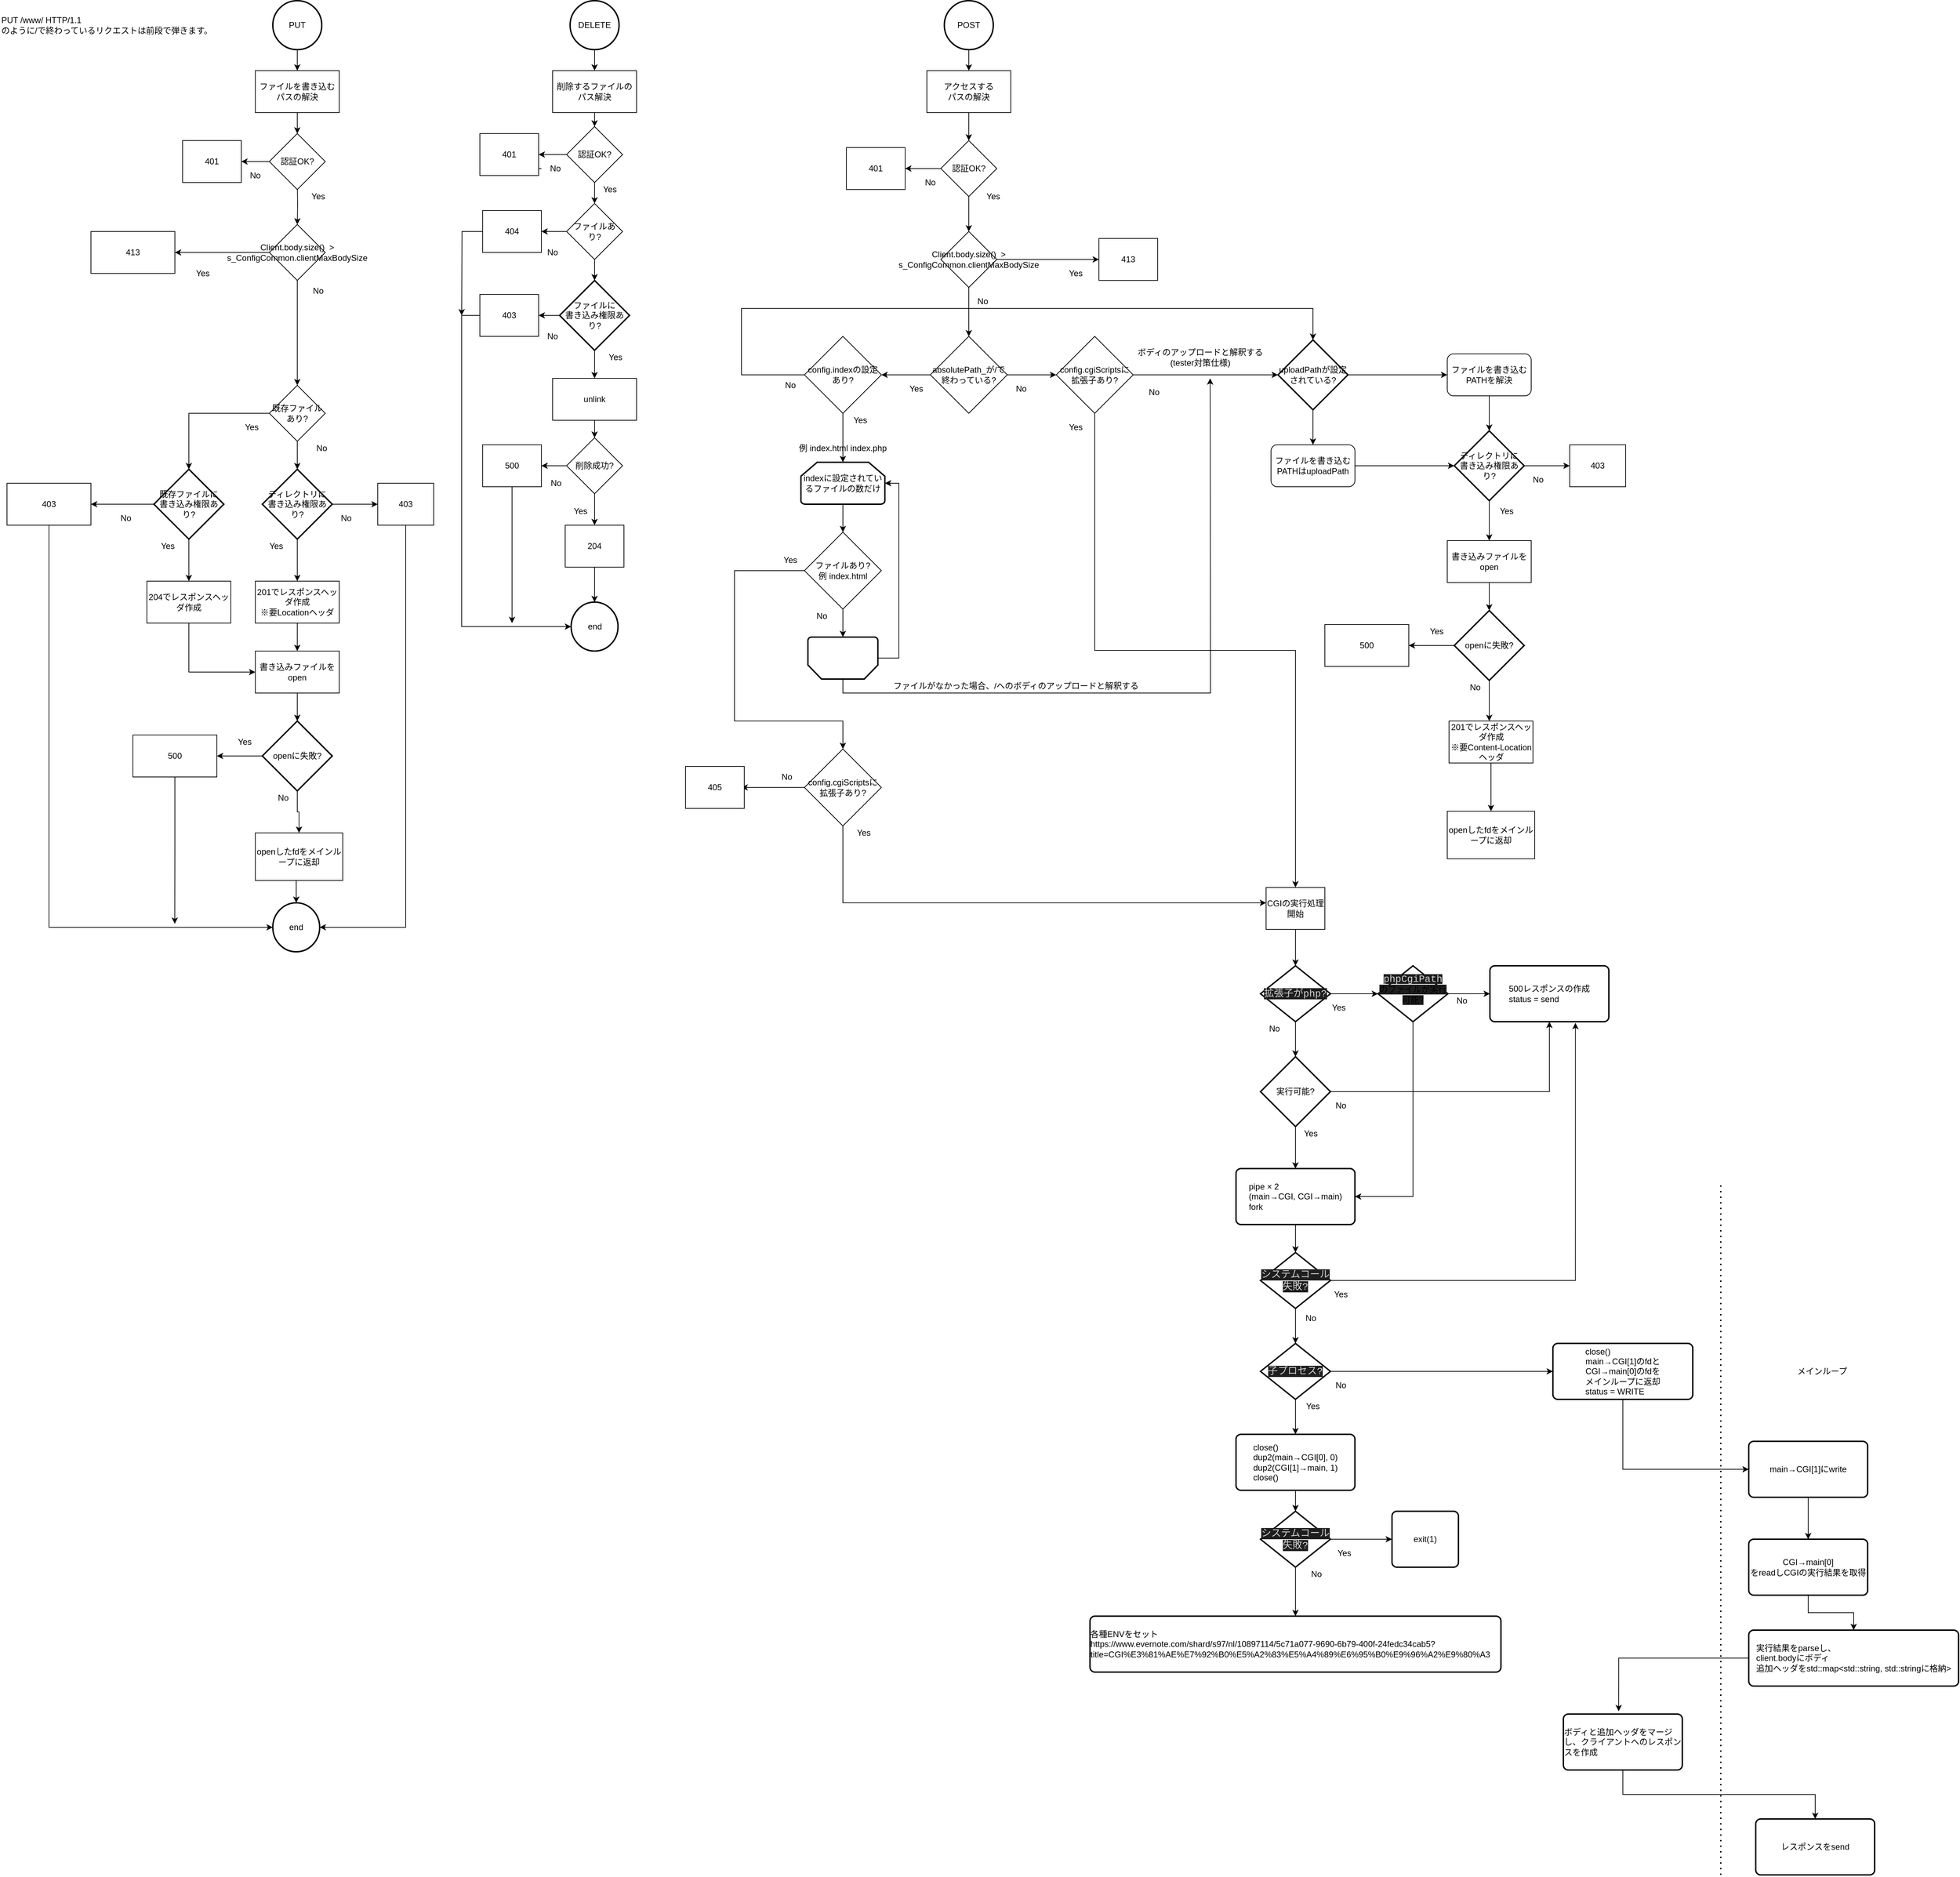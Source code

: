 <mxfile>
    <diagram id="eWRwJyF0dD2BdIuDrHBP" name="ページ1">
        <mxGraphModel dx="312" dy="715" grid="1" gridSize="10" guides="1" tooltips="1" connect="1" arrows="1" fold="1" page="1" pageScale="1" pageWidth="827" pageHeight="1169" math="0" shadow="0">
            <root>
                <mxCell id="0"/>
                <mxCell id="1" parent="0"/>
                <mxCell id="9" style="edgeStyle=orthogonalEdgeStyle;rounded=0;orthogonalLoop=1;jettySize=auto;html=1;exitX=0.5;exitY=1;exitDx=0;exitDy=0;exitPerimeter=0;entryX=0.5;entryY=0;entryDx=0;entryDy=0;" parent="1" source="3" target="4" edge="1">
                    <mxGeometry relative="1" as="geometry"/>
                </mxCell>
                <mxCell id="3" value="PUT" style="strokeWidth=2;html=1;shape=mxgraph.flowchart.start_2;whiteSpace=wrap;" parent="1" vertex="1">
                    <mxGeometry x="1270" y="10" width="70" height="70" as="geometry"/>
                </mxCell>
                <mxCell id="8" style="edgeStyle=orthogonalEdgeStyle;rounded=0;orthogonalLoop=1;jettySize=auto;html=1;exitX=0.5;exitY=1;exitDx=0;exitDy=0;entryX=0.5;entryY=0;entryDx=0;entryDy=0;" parent="1" target="229" edge="1">
                    <mxGeometry relative="1" as="geometry">
                        <mxPoint x="1305" y="270" as="sourcePoint"/>
                    </mxGeometry>
                </mxCell>
                <mxCell id="82" style="edgeStyle=orthogonalEdgeStyle;rounded=0;orthogonalLoop=1;jettySize=auto;html=1;exitX=0.5;exitY=1;exitDx=0;exitDy=0;entryX=0.5;entryY=0;entryDx=0;entryDy=0;" parent="1" source="4" target="81" edge="1">
                    <mxGeometry relative="1" as="geometry"/>
                </mxCell>
                <mxCell id="4" value="ファイルを書き込むパスの解決" style="rounded=0;whiteSpace=wrap;html=1;" parent="1" vertex="1">
                    <mxGeometry x="1245" y="110" width="120" height="60" as="geometry"/>
                </mxCell>
                <mxCell id="7" style="edgeStyle=orthogonalEdgeStyle;rounded=0;orthogonalLoop=1;jettySize=auto;html=1;exitX=0;exitY=0.5;exitDx=0;exitDy=0;" parent="1" source="5" target="6" edge="1">
                    <mxGeometry relative="1" as="geometry"/>
                </mxCell>
                <mxCell id="20" style="edgeStyle=orthogonalEdgeStyle;rounded=0;orthogonalLoop=1;jettySize=auto;html=1;exitX=0.5;exitY=1;exitDx=0;exitDy=0;entryX=0.5;entryY=0;entryDx=0;entryDy=0;" parent="1" source="5" edge="1">
                    <mxGeometry relative="1" as="geometry">
                        <mxPoint x="1305" y="680" as="targetPoint"/>
                    </mxGeometry>
                </mxCell>
                <mxCell id="5" value="既存ファイルあり?" style="rhombus;whiteSpace=wrap;html=1;" parent="1" vertex="1">
                    <mxGeometry x="1265" y="560" width="80" height="80" as="geometry"/>
                </mxCell>
                <mxCell id="13" style="edgeStyle=orthogonalEdgeStyle;rounded=0;orthogonalLoop=1;jettySize=auto;html=1;exitX=0;exitY=0.5;exitDx=0;exitDy=0;exitPerimeter=0;entryX=1;entryY=0.5;entryDx=0;entryDy=0;" parent="1" source="6" target="12" edge="1">
                    <mxGeometry relative="1" as="geometry"/>
                </mxCell>
                <mxCell id="18" style="edgeStyle=orthogonalEdgeStyle;rounded=0;orthogonalLoop=1;jettySize=auto;html=1;exitX=0.5;exitY=1;exitDx=0;exitDy=0;exitPerimeter=0;entryX=0.5;entryY=0;entryDx=0;entryDy=0;" parent="1" source="6" target="16" edge="1">
                    <mxGeometry relative="1" as="geometry"/>
                </mxCell>
                <mxCell id="6" value="既存ファイルに&lt;br&gt;書き込み権限あり?" style="strokeWidth=2;html=1;shape=mxgraph.flowchart.decision;whiteSpace=wrap;" parent="1" vertex="1">
                    <mxGeometry x="1100" y="680" width="100" height="100" as="geometry"/>
                </mxCell>
                <mxCell id="10" value="Yes" style="text;html=1;strokeColor=none;fillColor=none;align=center;verticalAlign=middle;whiteSpace=wrap;rounded=0;" parent="1" vertex="1">
                    <mxGeometry x="1220" y="610" width="40" height="20" as="geometry"/>
                </mxCell>
                <mxCell id="11" value="No" style="text;html=1;strokeColor=none;fillColor=none;align=center;verticalAlign=middle;whiteSpace=wrap;rounded=0;" parent="1" vertex="1">
                    <mxGeometry x="1040" y="740" width="40" height="20" as="geometry"/>
                </mxCell>
                <mxCell id="38" style="edgeStyle=orthogonalEdgeStyle;rounded=0;orthogonalLoop=1;jettySize=auto;html=1;exitX=0.5;exitY=1;exitDx=0;exitDy=0;entryX=0;entryY=0.5;entryDx=0;entryDy=0;entryPerimeter=0;" parent="1" source="12" target="34" edge="1">
                    <mxGeometry relative="1" as="geometry"/>
                </mxCell>
                <mxCell id="12" value="403" style="rounded=0;whiteSpace=wrap;html=1;" parent="1" vertex="1">
                    <mxGeometry x="890" y="700" width="120" height="60" as="geometry"/>
                </mxCell>
                <mxCell id="14" value="Yes" style="text;html=1;strokeColor=none;fillColor=none;align=center;verticalAlign=middle;whiteSpace=wrap;rounded=0;" parent="1" vertex="1">
                    <mxGeometry x="1100" y="780" width="40" height="20" as="geometry"/>
                </mxCell>
                <mxCell id="15" value="No" style="text;html=1;strokeColor=none;fillColor=none;align=center;verticalAlign=middle;whiteSpace=wrap;rounded=0;" parent="1" vertex="1">
                    <mxGeometry x="1320" y="640" width="40" height="20" as="geometry"/>
                </mxCell>
                <mxCell id="31" style="edgeStyle=orthogonalEdgeStyle;rounded=0;orthogonalLoop=1;jettySize=auto;html=1;exitX=0.5;exitY=1;exitDx=0;exitDy=0;entryX=0;entryY=0.5;entryDx=0;entryDy=0;" parent="1" source="16" target="29" edge="1">
                    <mxGeometry relative="1" as="geometry"/>
                </mxCell>
                <mxCell id="16" value="204でレスポンスヘッダ作成" style="rounded=0;whiteSpace=wrap;html=1;" parent="1" vertex="1">
                    <mxGeometry x="1090" y="840" width="120" height="60" as="geometry"/>
                </mxCell>
                <mxCell id="23" style="edgeStyle=orthogonalEdgeStyle;rounded=0;orthogonalLoop=1;jettySize=auto;html=1;exitX=1;exitY=0.5;exitDx=0;exitDy=0;exitPerimeter=0;entryX=0;entryY=0.5;entryDx=0;entryDy=0;" parent="1" source="21" target="22" edge="1">
                    <mxGeometry relative="1" as="geometry"/>
                </mxCell>
                <mxCell id="28" style="edgeStyle=orthogonalEdgeStyle;rounded=0;orthogonalLoop=1;jettySize=auto;html=1;exitX=0.5;exitY=1;exitDx=0;exitDy=0;exitPerimeter=0;entryX=0.5;entryY=0;entryDx=0;entryDy=0;" parent="1" source="21" target="26" edge="1">
                    <mxGeometry relative="1" as="geometry"/>
                </mxCell>
                <mxCell id="21" value="ディレクトリに&lt;br&gt;書き込み権限あり?" style="strokeWidth=2;html=1;shape=mxgraph.flowchart.decision;whiteSpace=wrap;" parent="1" vertex="1">
                    <mxGeometry x="1255" y="680" width="100" height="100" as="geometry"/>
                </mxCell>
                <mxCell id="39" style="edgeStyle=orthogonalEdgeStyle;rounded=0;orthogonalLoop=1;jettySize=auto;html=1;exitX=0.5;exitY=1;exitDx=0;exitDy=0;entryX=1;entryY=0.5;entryDx=0;entryDy=0;entryPerimeter=0;" parent="1" source="22" target="34" edge="1">
                    <mxGeometry relative="1" as="geometry"/>
                </mxCell>
                <mxCell id="22" value="403" style="rounded=0;whiteSpace=wrap;html=1;" parent="1" vertex="1">
                    <mxGeometry x="1420" y="700" width="80" height="60" as="geometry"/>
                </mxCell>
                <mxCell id="24" value="No" style="text;html=1;strokeColor=none;fillColor=none;align=center;verticalAlign=middle;whiteSpace=wrap;rounded=0;" parent="1" vertex="1">
                    <mxGeometry x="1355" y="740" width="40" height="20" as="geometry"/>
                </mxCell>
                <mxCell id="25" value="Yes" style="text;html=1;strokeColor=none;fillColor=none;align=center;verticalAlign=middle;whiteSpace=wrap;rounded=0;" parent="1" vertex="1">
                    <mxGeometry x="1255" y="780" width="40" height="20" as="geometry"/>
                </mxCell>
                <mxCell id="30" style="edgeStyle=orthogonalEdgeStyle;rounded=0;orthogonalLoop=1;jettySize=auto;html=1;exitX=0.5;exitY=1;exitDx=0;exitDy=0;entryX=0.5;entryY=0;entryDx=0;entryDy=0;" parent="1" source="26" target="29" edge="1">
                    <mxGeometry relative="1" as="geometry"/>
                </mxCell>
                <mxCell id="26" value="201でレスポンスヘッダ作成&lt;br&gt;※要Locationヘッダ" style="rounded=0;whiteSpace=wrap;html=1;" parent="1" vertex="1">
                    <mxGeometry x="1245" y="840" width="120" height="60" as="geometry"/>
                </mxCell>
                <mxCell id="41" style="edgeStyle=orthogonalEdgeStyle;rounded=0;orthogonalLoop=1;jettySize=auto;html=1;exitX=0.5;exitY=1;exitDx=0;exitDy=0;entryX=0.5;entryY=0;entryDx=0;entryDy=0;entryPerimeter=0;" parent="1" source="29" target="40" edge="1">
                    <mxGeometry relative="1" as="geometry"/>
                </mxCell>
                <mxCell id="29" value="書き込みファイルをopen" style="rounded=0;whiteSpace=wrap;html=1;" parent="1" vertex="1">
                    <mxGeometry x="1245" y="940" width="120" height="60" as="geometry"/>
                </mxCell>
                <mxCell id="37" style="edgeStyle=orthogonalEdgeStyle;rounded=0;orthogonalLoop=1;jettySize=auto;html=1;exitX=0.5;exitY=1;exitDx=0;exitDy=0;entryX=0.5;entryY=0;entryDx=0;entryDy=0;entryPerimeter=0;" parent="1" source="32" target="34" edge="1">
                    <mxGeometry relative="1" as="geometry"/>
                </mxCell>
                <mxCell id="32" value="openしたfdをメインループに返却" style="rounded=0;whiteSpace=wrap;html=1;" parent="1" vertex="1">
                    <mxGeometry x="1245" y="1200" width="125" height="68" as="geometry"/>
                </mxCell>
                <mxCell id="34" value="end" style="strokeWidth=2;html=1;shape=mxgraph.flowchart.start_2;whiteSpace=wrap;" parent="1" vertex="1">
                    <mxGeometry x="1270" y="1300" width="67" height="70" as="geometry"/>
                </mxCell>
                <mxCell id="44" style="edgeStyle=orthogonalEdgeStyle;rounded=0;orthogonalLoop=1;jettySize=auto;html=1;exitX=0;exitY=0.5;exitDx=0;exitDy=0;exitPerimeter=0;entryX=1;entryY=0.5;entryDx=0;entryDy=0;" parent="1" source="40" target="43" edge="1">
                    <mxGeometry relative="1" as="geometry"/>
                </mxCell>
                <mxCell id="46" style="edgeStyle=orthogonalEdgeStyle;rounded=0;orthogonalLoop=1;jettySize=auto;html=1;exitX=0.5;exitY=1;exitDx=0;exitDy=0;exitPerimeter=0;entryX=0.5;entryY=0;entryDx=0;entryDy=0;" parent="1" source="40" target="32" edge="1">
                    <mxGeometry relative="1" as="geometry"/>
                </mxCell>
                <mxCell id="40" value="openに失敗?" style="strokeWidth=2;html=1;shape=mxgraph.flowchart.decision;whiteSpace=wrap;" parent="1" vertex="1">
                    <mxGeometry x="1255" y="1040" width="100" height="100" as="geometry"/>
                </mxCell>
                <mxCell id="42" value="Yes" style="text;html=1;strokeColor=none;fillColor=none;align=center;verticalAlign=middle;whiteSpace=wrap;rounded=0;" parent="1" vertex="1">
                    <mxGeometry x="1210" y="1060" width="40" height="20" as="geometry"/>
                </mxCell>
                <mxCell id="45" style="edgeStyle=orthogonalEdgeStyle;rounded=0;orthogonalLoop=1;jettySize=auto;html=1;exitX=0.5;exitY=1;exitDx=0;exitDy=0;" parent="1" source="43" edge="1">
                    <mxGeometry relative="1" as="geometry">
                        <mxPoint x="1129.833" y="1330" as="targetPoint"/>
                    </mxGeometry>
                </mxCell>
                <mxCell id="43" value="500" style="rounded=0;whiteSpace=wrap;html=1;" parent="1" vertex="1">
                    <mxGeometry x="1070" y="1060" width="120" height="60" as="geometry"/>
                </mxCell>
                <mxCell id="47" value="No" style="text;html=1;strokeColor=none;fillColor=none;align=center;verticalAlign=middle;whiteSpace=wrap;rounded=0;" parent="1" vertex="1">
                    <mxGeometry x="1265" y="1140" width="40" height="20" as="geometry"/>
                </mxCell>
                <mxCell id="48" value="PUT /www/ HTTP/1.1&lt;br&gt;のように/で終わっているリクエストは前段で弾きます。" style="text;html=1;strokeColor=none;fillColor=none;align=left;verticalAlign=middle;whiteSpace=wrap;rounded=0;" parent="1" vertex="1">
                    <mxGeometry x="880" y="10" width="320" height="70" as="geometry"/>
                </mxCell>
                <mxCell id="51" style="edgeStyle=orthogonalEdgeStyle;rounded=0;orthogonalLoop=1;jettySize=auto;html=1;exitX=0.5;exitY=1;exitDx=0;exitDy=0;exitPerimeter=0;entryX=0.5;entryY=0;entryDx=0;entryDy=0;" parent="1" source="49" target="50" edge="1">
                    <mxGeometry relative="1" as="geometry"/>
                </mxCell>
                <mxCell id="49" value="DELETE" style="strokeWidth=2;html=1;shape=mxgraph.flowchart.start_2;whiteSpace=wrap;" parent="1" vertex="1">
                    <mxGeometry x="1695" y="10" width="70" height="70" as="geometry"/>
                </mxCell>
                <mxCell id="56" style="edgeStyle=orthogonalEdgeStyle;rounded=0;orthogonalLoop=1;jettySize=auto;html=1;exitX=0.5;exitY=1;exitDx=0;exitDy=0;entryX=0.5;entryY=0;entryDx=0;entryDy=0;" parent="1" target="52" edge="1">
                    <mxGeometry relative="1" as="geometry">
                        <mxPoint x="1730" y="270" as="sourcePoint"/>
                    </mxGeometry>
                </mxCell>
                <mxCell id="86" style="edgeStyle=orthogonalEdgeStyle;rounded=0;orthogonalLoop=1;jettySize=auto;html=1;exitX=0.5;exitY=1;exitDx=0;exitDy=0;entryX=0.5;entryY=0;entryDx=0;entryDy=0;" parent="1" source="50" target="84" edge="1">
                    <mxGeometry relative="1" as="geometry"/>
                </mxCell>
                <mxCell id="50" value="削除するファイルのパス解決" style="rounded=0;whiteSpace=wrap;html=1;" parent="1" vertex="1">
                    <mxGeometry x="1670" y="110" width="120" height="60" as="geometry"/>
                </mxCell>
                <mxCell id="55" style="edgeStyle=orthogonalEdgeStyle;rounded=0;orthogonalLoop=1;jettySize=auto;html=1;exitX=0;exitY=0.5;exitDx=0;exitDy=0;entryX=1;entryY=0.5;entryDx=0;entryDy=0;" parent="1" source="52" target="54" edge="1">
                    <mxGeometry relative="1" as="geometry"/>
                </mxCell>
                <mxCell id="61" style="edgeStyle=orthogonalEdgeStyle;rounded=0;orthogonalLoop=1;jettySize=auto;html=1;exitX=0.5;exitY=1;exitDx=0;exitDy=0;entryX=0.5;entryY=0;entryDx=0;entryDy=0;entryPerimeter=0;" parent="1" source="52" target="57" edge="1">
                    <mxGeometry relative="1" as="geometry"/>
                </mxCell>
                <mxCell id="52" value="ファイルあり?" style="rhombus;whiteSpace=wrap;html=1;" parent="1" vertex="1">
                    <mxGeometry x="1690" y="300" width="80" height="80" as="geometry"/>
                </mxCell>
                <mxCell id="53" value="No" style="text;html=1;strokeColor=none;fillColor=none;align=center;verticalAlign=middle;whiteSpace=wrap;rounded=0;" parent="1" vertex="1">
                    <mxGeometry x="1650" y="360" width="40" height="20" as="geometry"/>
                </mxCell>
                <mxCell id="80" style="edgeStyle=orthogonalEdgeStyle;rounded=0;orthogonalLoop=1;jettySize=auto;html=1;exitX=0;exitY=0.5;exitDx=0;exitDy=0;" parent="1" source="54" edge="1">
                    <mxGeometry relative="1" as="geometry">
                        <mxPoint x="1540" y="460" as="targetPoint"/>
                    </mxGeometry>
                </mxCell>
                <mxCell id="54" value="404" style="rounded=0;whiteSpace=wrap;html=1;" parent="1" vertex="1">
                    <mxGeometry x="1570" y="310" width="84" height="60" as="geometry"/>
                </mxCell>
                <mxCell id="60" style="edgeStyle=orthogonalEdgeStyle;rounded=0;orthogonalLoop=1;jettySize=auto;html=1;exitX=0;exitY=0.5;exitDx=0;exitDy=0;exitPerimeter=0;entryX=1;entryY=0.5;entryDx=0;entryDy=0;" parent="1" source="57" target="59" edge="1">
                    <mxGeometry relative="1" as="geometry"/>
                </mxCell>
                <mxCell id="63" style="edgeStyle=orthogonalEdgeStyle;rounded=0;orthogonalLoop=1;jettySize=auto;html=1;exitX=0.5;exitY=1;exitDx=0;exitDy=0;exitPerimeter=0;entryX=0.5;entryY=0;entryDx=0;entryDy=0;" parent="1" source="57" target="62" edge="1">
                    <mxGeometry relative="1" as="geometry"/>
                </mxCell>
                <mxCell id="57" value="ファイルに&lt;br&gt;書き込み権限あり?" style="strokeWidth=2;html=1;shape=mxgraph.flowchart.decision;whiteSpace=wrap;" parent="1" vertex="1">
                    <mxGeometry x="1680" y="410" width="100" height="100" as="geometry"/>
                </mxCell>
                <mxCell id="58" value="No" style="text;html=1;strokeColor=none;fillColor=none;align=center;verticalAlign=middle;whiteSpace=wrap;rounded=0;" parent="1" vertex="1">
                    <mxGeometry x="1650" y="480" width="40" height="20" as="geometry"/>
                </mxCell>
                <mxCell id="77" style="edgeStyle=orthogonalEdgeStyle;rounded=0;orthogonalLoop=1;jettySize=auto;html=1;exitX=0;exitY=0.5;exitDx=0;exitDy=0;entryX=0;entryY=0.5;entryDx=0;entryDy=0;entryPerimeter=0;" parent="1" source="59" target="76" edge="1">
                    <mxGeometry relative="1" as="geometry">
                        <Array as="points">
                            <mxPoint x="1540" y="460"/>
                            <mxPoint x="1540" y="905"/>
                        </Array>
                    </mxGeometry>
                </mxCell>
                <mxCell id="59" value="403" style="rounded=0;whiteSpace=wrap;html=1;" parent="1" vertex="1">
                    <mxGeometry x="1566" y="430" width="84" height="60" as="geometry"/>
                </mxCell>
                <mxCell id="71" style="edgeStyle=orthogonalEdgeStyle;rounded=0;orthogonalLoop=1;jettySize=auto;html=1;exitX=0.5;exitY=1;exitDx=0;exitDy=0;entryX=0.5;entryY=0;entryDx=0;entryDy=0;" parent="1" source="62" target="64" edge="1">
                    <mxGeometry relative="1" as="geometry"/>
                </mxCell>
                <mxCell id="62" value="unlink" style="rounded=0;whiteSpace=wrap;html=1;" parent="1" vertex="1">
                    <mxGeometry x="1670" y="550" width="120" height="60" as="geometry"/>
                </mxCell>
                <mxCell id="73" style="edgeStyle=orthogonalEdgeStyle;rounded=0;orthogonalLoop=1;jettySize=auto;html=1;exitX=0.5;exitY=1;exitDx=0;exitDy=0;entryX=0.5;entryY=0;entryDx=0;entryDy=0;" parent="1" source="64" target="72" edge="1">
                    <mxGeometry relative="1" as="geometry"/>
                </mxCell>
                <mxCell id="75" style="edgeStyle=orthogonalEdgeStyle;rounded=0;orthogonalLoop=1;jettySize=auto;html=1;exitX=0;exitY=0.5;exitDx=0;exitDy=0;entryX=1;entryY=0.5;entryDx=0;entryDy=0;" parent="1" source="64" target="67" edge="1">
                    <mxGeometry relative="1" as="geometry"/>
                </mxCell>
                <mxCell id="64" value="削除成功?" style="rhombus;whiteSpace=wrap;html=1;" parent="1" vertex="1">
                    <mxGeometry x="1690" y="635" width="80" height="80" as="geometry"/>
                </mxCell>
                <mxCell id="65" value="Yes" style="text;html=1;strokeColor=none;fillColor=none;align=center;verticalAlign=middle;whiteSpace=wrap;rounded=0;" parent="1" vertex="1">
                    <mxGeometry x="1690" y="730" width="40" height="20" as="geometry"/>
                </mxCell>
                <mxCell id="66" value="No" style="text;html=1;strokeColor=none;fillColor=none;align=center;verticalAlign=middle;whiteSpace=wrap;rounded=0;" parent="1" vertex="1">
                    <mxGeometry x="1655" y="690" width="40" height="20" as="geometry"/>
                </mxCell>
                <mxCell id="78" style="edgeStyle=orthogonalEdgeStyle;rounded=0;orthogonalLoop=1;jettySize=auto;html=1;exitX=0.5;exitY=1;exitDx=0;exitDy=0;" parent="1" source="67" edge="1">
                    <mxGeometry relative="1" as="geometry">
                        <mxPoint x="1612" y="900" as="targetPoint"/>
                    </mxGeometry>
                </mxCell>
                <mxCell id="67" value="500" style="rounded=0;whiteSpace=wrap;html=1;" parent="1" vertex="1">
                    <mxGeometry x="1570" y="645" width="84" height="60" as="geometry"/>
                </mxCell>
                <mxCell id="79" style="edgeStyle=orthogonalEdgeStyle;rounded=0;orthogonalLoop=1;jettySize=auto;html=1;exitX=0.5;exitY=1;exitDx=0;exitDy=0;entryX=0.5;entryY=0;entryDx=0;entryDy=0;entryPerimeter=0;" parent="1" source="72" target="76" edge="1">
                    <mxGeometry relative="1" as="geometry"/>
                </mxCell>
                <mxCell id="72" value="204" style="rounded=0;whiteSpace=wrap;html=1;" parent="1" vertex="1">
                    <mxGeometry x="1688" y="760" width="84" height="60" as="geometry"/>
                </mxCell>
                <mxCell id="76" value="end" style="strokeWidth=2;html=1;shape=mxgraph.flowchart.start_2;whiteSpace=wrap;" parent="1" vertex="1">
                    <mxGeometry x="1696.5" y="870" width="67" height="70" as="geometry"/>
                </mxCell>
                <mxCell id="93" style="edgeStyle=orthogonalEdgeStyle;rounded=0;orthogonalLoop=1;jettySize=auto;html=1;exitX=0;exitY=0.5;exitDx=0;exitDy=0;entryX=1;entryY=0.5;entryDx=0;entryDy=0;" parent="1" source="81" target="92" edge="1">
                    <mxGeometry relative="1" as="geometry"/>
                </mxCell>
                <mxCell id="81" value="認証OK?" style="rhombus;whiteSpace=wrap;html=1;" parent="1" vertex="1">
                    <mxGeometry x="1265" y="200" width="80" height="80" as="geometry"/>
                </mxCell>
                <mxCell id="83" value="Yes" style="text;html=1;strokeColor=none;fillColor=none;align=center;verticalAlign=middle;whiteSpace=wrap;rounded=0;" parent="1" vertex="1">
                    <mxGeometry x="1315" y="280" width="40" height="20" as="geometry"/>
                </mxCell>
                <mxCell id="91" style="edgeStyle=orthogonalEdgeStyle;rounded=0;orthogonalLoop=1;jettySize=auto;html=1;exitX=0;exitY=0.5;exitDx=0;exitDy=0;entryX=1;entryY=0.5;entryDx=0;entryDy=0;" parent="1" source="84" target="90" edge="1">
                    <mxGeometry relative="1" as="geometry"/>
                </mxCell>
                <mxCell id="84" value="認証OK?" style="rhombus;whiteSpace=wrap;html=1;" parent="1" vertex="1">
                    <mxGeometry x="1690" y="190" width="80" height="80" as="geometry"/>
                </mxCell>
                <mxCell id="87" value="Yes" style="text;html=1;strokeColor=none;fillColor=none;align=center;verticalAlign=middle;whiteSpace=wrap;rounded=0;" parent="1" vertex="1">
                    <mxGeometry x="1732" y="270" width="40" height="20" as="geometry"/>
                </mxCell>
                <mxCell id="88" value="No" style="text;html=1;strokeColor=none;fillColor=none;align=center;verticalAlign=middle;whiteSpace=wrap;rounded=0;" parent="1" vertex="1">
                    <mxGeometry x="1225" y="250" width="40" height="20" as="geometry"/>
                </mxCell>
                <mxCell id="107" value="" style="edgeStyle=orthogonalEdgeStyle;rounded=0;orthogonalLoop=1;jettySize=auto;html=1;" parent="1" source="89" target="90" edge="1">
                    <mxGeometry relative="1" as="geometry"/>
                </mxCell>
                <mxCell id="89" value="No" style="text;html=1;strokeColor=none;fillColor=none;align=center;verticalAlign=middle;whiteSpace=wrap;rounded=0;" parent="1" vertex="1">
                    <mxGeometry x="1654" y="240" width="40" height="20" as="geometry"/>
                </mxCell>
                <mxCell id="90" value="401" style="rounded=0;whiteSpace=wrap;html=1;" parent="1" vertex="1">
                    <mxGeometry x="1566" y="200" width="84" height="60" as="geometry"/>
                </mxCell>
                <mxCell id="92" value="401" style="rounded=0;whiteSpace=wrap;html=1;" parent="1" vertex="1">
                    <mxGeometry x="1141" y="210" width="84" height="60" as="geometry"/>
                </mxCell>
                <mxCell id="97" style="edgeStyle=orthogonalEdgeStyle;rounded=0;orthogonalLoop=1;jettySize=auto;html=1;exitX=0.5;exitY=1;exitDx=0;exitDy=0;exitPerimeter=0;" parent="1" source="94" edge="1">
                    <mxGeometry relative="1" as="geometry">
                        <mxPoint x="2265" y="110" as="targetPoint"/>
                    </mxGeometry>
                </mxCell>
                <mxCell id="94" value="POST" style="strokeWidth=2;html=1;shape=mxgraph.flowchart.start_2;whiteSpace=wrap;" parent="1" vertex="1">
                    <mxGeometry x="2230" y="10" width="70" height="70" as="geometry"/>
                </mxCell>
                <mxCell id="115" style="edgeStyle=orthogonalEdgeStyle;rounded=0;orthogonalLoop=1;jettySize=auto;html=1;exitX=0;exitY=0.5;exitDx=0;exitDy=0;entryX=1;entryY=0.5;entryDx=0;entryDy=0;" parent="1" source="96" target="113" edge="1">
                    <mxGeometry relative="1" as="geometry"/>
                </mxCell>
                <mxCell id="144" style="edgeStyle=orthogonalEdgeStyle;rounded=0;orthogonalLoop=1;jettySize=auto;html=1;exitX=1;exitY=0.5;exitDx=0;exitDy=0;entryX=0;entryY=0.5;entryDx=0;entryDy=0;" parent="1" source="96" target="143" edge="1">
                    <mxGeometry relative="1" as="geometry"/>
                </mxCell>
                <mxCell id="96" value="absolutePath_が/で終わっている?" style="rhombus;whiteSpace=wrap;html=1;" parent="1" vertex="1">
                    <mxGeometry x="2210" y="490" width="110" height="110" as="geometry"/>
                </mxCell>
                <mxCell id="98" value="Yes" style="text;html=1;strokeColor=none;fillColor=none;align=center;verticalAlign=middle;whiteSpace=wrap;rounded=0;" parent="1" vertex="1">
                    <mxGeometry x="2170" y="555" width="40" height="20" as="geometry"/>
                </mxCell>
                <mxCell id="104" style="edgeStyle=orthogonalEdgeStyle;rounded=0;orthogonalLoop=1;jettySize=auto;html=1;exitX=0.5;exitY=1;exitDx=0;exitDy=0;entryX=0.5;entryY=0;entryDx=0;entryDy=0;" parent="1" source="102" target="103" edge="1">
                    <mxGeometry relative="1" as="geometry"/>
                </mxCell>
                <mxCell id="102" value="アクセスする&lt;br&gt;パスの解決" style="rounded=0;whiteSpace=wrap;html=1;" parent="1" vertex="1">
                    <mxGeometry x="2205" y="110" width="120" height="60" as="geometry"/>
                </mxCell>
                <mxCell id="109" style="edgeStyle=orthogonalEdgeStyle;rounded=0;orthogonalLoop=1;jettySize=auto;html=1;exitX=0;exitY=0.5;exitDx=0;exitDy=0;entryX=1;entryY=0.5;entryDx=0;entryDy=0;" parent="1" source="103" target="108" edge="1">
                    <mxGeometry relative="1" as="geometry"/>
                </mxCell>
                <mxCell id="110" style="edgeStyle=orthogonalEdgeStyle;rounded=0;orthogonalLoop=1;jettySize=auto;html=1;exitX=0.5;exitY=1;exitDx=0;exitDy=0;entryX=0.5;entryY=0;entryDx=0;entryDy=0;" parent="1" source="235" target="96" edge="1">
                    <mxGeometry relative="1" as="geometry"/>
                </mxCell>
                <mxCell id="103" value="認証OK?" style="rhombus;whiteSpace=wrap;html=1;" parent="1" vertex="1">
                    <mxGeometry x="2225" y="210" width="80" height="80" as="geometry"/>
                </mxCell>
                <mxCell id="105" value="Yes" style="text;html=1;strokeColor=none;fillColor=none;align=center;verticalAlign=middle;whiteSpace=wrap;rounded=0;" parent="1" vertex="1">
                    <mxGeometry x="2280" y="280" width="40" height="20" as="geometry"/>
                </mxCell>
                <mxCell id="106" value="No" style="text;html=1;strokeColor=none;fillColor=none;align=center;verticalAlign=middle;whiteSpace=wrap;rounded=0;" parent="1" vertex="1">
                    <mxGeometry x="2190" y="260" width="40" height="20" as="geometry"/>
                </mxCell>
                <mxCell id="108" value="401" style="rounded=0;whiteSpace=wrap;html=1;" parent="1" vertex="1">
                    <mxGeometry x="2090" y="220" width="84" height="60" as="geometry"/>
                </mxCell>
                <mxCell id="128" style="edgeStyle=orthogonalEdgeStyle;rounded=0;orthogonalLoop=1;jettySize=auto;html=1;exitX=0;exitY=0.5;exitDx=0;exitDy=0;entryX=0.5;entryY=0;entryDx=0;entryDy=0;" parent="1" source="111" target="129" edge="1">
                    <mxGeometry relative="1" as="geometry">
                        <Array as="points">
                            <mxPoint x="1930" y="825"/>
                            <mxPoint x="1930" y="1040"/>
                            <mxPoint x="2085" y="1040"/>
                        </Array>
                    </mxGeometry>
                </mxCell>
                <mxCell id="139" style="edgeStyle=orthogonalEdgeStyle;rounded=0;orthogonalLoop=1;jettySize=auto;html=1;exitX=0.5;exitY=1;exitDx=0;exitDy=0;entryX=0.5;entryY=1;entryDx=0;entryDy=0;entryPerimeter=0;" parent="1" source="111" target="138" edge="1">
                    <mxGeometry relative="1" as="geometry"/>
                </mxCell>
                <mxCell id="111" value="ファイルあり?&lt;br&gt;例 index.html" style="rhombus;whiteSpace=wrap;html=1;" parent="1" vertex="1">
                    <mxGeometry x="2030" y="770" width="110" height="110" as="geometry"/>
                </mxCell>
                <mxCell id="119" style="edgeStyle=orthogonalEdgeStyle;rounded=0;orthogonalLoop=1;jettySize=auto;html=1;exitX=0;exitY=0.5;exitDx=0;exitDy=0;entryX=0.5;entryY=0;entryDx=0;entryDy=0;entryPerimeter=0;" parent="1" source="113" target="245" edge="1">
                    <mxGeometry relative="1" as="geometry">
                        <mxPoint x="1974" y="545" as="targetPoint"/>
                        <Array as="points">
                            <mxPoint x="1940" y="545"/>
                            <mxPoint x="1940" y="450"/>
                            <mxPoint x="2757" y="450"/>
                        </Array>
                    </mxGeometry>
                </mxCell>
                <mxCell id="123" style="edgeStyle=orthogonalEdgeStyle;rounded=0;orthogonalLoop=1;jettySize=auto;html=1;exitX=0.5;exitY=1;exitDx=0;exitDy=0;" parent="1" source="113" edge="1">
                    <mxGeometry relative="1" as="geometry">
                        <mxPoint x="2085" y="670" as="targetPoint"/>
                    </mxGeometry>
                </mxCell>
                <mxCell id="113" value="config.indexの設定あり?" style="rhombus;whiteSpace=wrap;html=1;" parent="1" vertex="1">
                    <mxGeometry x="2030" y="490" width="110" height="110" as="geometry"/>
                </mxCell>
                <mxCell id="118" value="No" style="text;html=1;strokeColor=none;fillColor=none;align=center;verticalAlign=middle;whiteSpace=wrap;rounded=0;" parent="1" vertex="1">
                    <mxGeometry x="1990" y="550" width="40" height="20" as="geometry"/>
                </mxCell>
                <mxCell id="121" value="Yes" style="text;html=1;strokeColor=none;fillColor=none;align=center;verticalAlign=middle;whiteSpace=wrap;rounded=0;" parent="1" vertex="1">
                    <mxGeometry x="2090" y="600" width="40" height="20" as="geometry"/>
                </mxCell>
                <mxCell id="122" value="Yes" style="text;html=1;strokeColor=none;fillColor=none;align=center;verticalAlign=middle;whiteSpace=wrap;rounded=0;" parent="1" vertex="1">
                    <mxGeometry x="1740" y="510" width="40" height="20" as="geometry"/>
                </mxCell>
                <mxCell id="125" style="edgeStyle=orthogonalEdgeStyle;rounded=0;orthogonalLoop=1;jettySize=auto;html=1;exitX=0.5;exitY=1;exitDx=0;exitDy=0;exitPerimeter=0;" parent="1" source="124" target="111" edge="1">
                    <mxGeometry relative="1" as="geometry"/>
                </mxCell>
                <mxCell id="124" value="indexに設定されているファイルの数だけ" style="strokeWidth=2;html=1;shape=mxgraph.flowchart.loop_limit;whiteSpace=wrap;" parent="1" vertex="1">
                    <mxGeometry x="2025" y="670" width="120" height="60" as="geometry"/>
                </mxCell>
                <mxCell id="126" value="例 index.html index.php" style="text;html=1;strokeColor=none;fillColor=none;align=center;verticalAlign=middle;whiteSpace=wrap;rounded=0;" parent="1" vertex="1">
                    <mxGeometry x="1995" y="640" width="180" height="20" as="geometry"/>
                </mxCell>
                <mxCell id="127" value="No" style="text;html=1;strokeColor=none;fillColor=none;align=center;verticalAlign=middle;whiteSpace=wrap;rounded=0;" parent="1" vertex="1">
                    <mxGeometry x="2035" y="880" width="40" height="20" as="geometry"/>
                </mxCell>
                <mxCell id="132" style="edgeStyle=orthogonalEdgeStyle;rounded=0;orthogonalLoop=1;jettySize=auto;html=1;exitX=0;exitY=0.5;exitDx=0;exitDy=0;" parent="1" source="129" edge="1">
                    <mxGeometry relative="1" as="geometry">
                        <mxPoint x="1940" y="1135" as="targetPoint"/>
                    </mxGeometry>
                </mxCell>
                <mxCell id="167" style="edgeStyle=orthogonalEdgeStyle;rounded=0;orthogonalLoop=1;jettySize=auto;html=1;exitX=0.5;exitY=1;exitDx=0;exitDy=0;entryX=0;entryY=0.367;entryDx=0;entryDy=0;entryPerimeter=0;" parent="1" source="129" target="135" edge="1">
                    <mxGeometry relative="1" as="geometry">
                        <Array as="points">
                            <mxPoint x="2085" y="1300"/>
                        </Array>
                    </mxGeometry>
                </mxCell>
                <mxCell id="129" value="config.cgiScriptsに拡張子あり?" style="rhombus;whiteSpace=wrap;html=1;" parent="1" vertex="1">
                    <mxGeometry x="2030" y="1080" width="110" height="110" as="geometry"/>
                </mxCell>
                <mxCell id="131" value="No" style="text;html=1;strokeColor=none;fillColor=none;align=center;verticalAlign=middle;whiteSpace=wrap;rounded=0;" parent="1" vertex="1">
                    <mxGeometry x="1985" y="1110" width="40" height="20" as="geometry"/>
                </mxCell>
                <mxCell id="133" value="405" style="rounded=0;whiteSpace=wrap;html=1;" parent="1" vertex="1">
                    <mxGeometry x="1860" y="1105" width="84" height="60" as="geometry"/>
                </mxCell>
                <mxCell id="134" value="Yes" style="text;html=1;strokeColor=none;fillColor=none;align=center;verticalAlign=middle;whiteSpace=wrap;rounded=0;" parent="1" vertex="1">
                    <mxGeometry x="2095" y="1190" width="40" height="20" as="geometry"/>
                </mxCell>
                <mxCell id="178" style="edgeStyle=orthogonalEdgeStyle;rounded=0;orthogonalLoop=1;jettySize=auto;html=1;exitX=0.5;exitY=1;exitDx=0;exitDy=0;entryX=0.5;entryY=0;entryDx=0;entryDy=0;entryPerimeter=0;" parent="1" source="135" target="176" edge="1">
                    <mxGeometry relative="1" as="geometry"/>
                </mxCell>
                <mxCell id="135" value="CGIの実行処理開始" style="rounded=0;whiteSpace=wrap;html=1;" parent="1" vertex="1">
                    <mxGeometry x="2690" y="1278" width="84" height="60" as="geometry"/>
                </mxCell>
                <mxCell id="140" style="edgeStyle=orthogonalEdgeStyle;rounded=0;orthogonalLoop=1;jettySize=auto;html=1;exitX=0;exitY=0.5;exitDx=0;exitDy=0;exitPerimeter=0;entryX=1;entryY=0.5;entryDx=0;entryDy=0;entryPerimeter=0;" parent="1" source="138" target="124" edge="1">
                    <mxGeometry relative="1" as="geometry">
                        <Array as="points">
                            <mxPoint x="2165" y="950"/>
                            <mxPoint x="2165" y="700"/>
                        </Array>
                    </mxGeometry>
                </mxCell>
                <mxCell id="253" style="edgeStyle=orthogonalEdgeStyle;rounded=0;orthogonalLoop=1;jettySize=auto;html=1;exitX=0.5;exitY=0;exitDx=0;exitDy=0;exitPerimeter=0;" edge="1" parent="1" source="138">
                    <mxGeometry relative="1" as="geometry">
                        <mxPoint x="2610" y="550" as="targetPoint"/>
                    </mxGeometry>
                </mxCell>
                <mxCell id="138" value="" style="strokeWidth=2;html=1;shape=mxgraph.flowchart.loop_limit;whiteSpace=wrap;rotation=-180;" parent="1" vertex="1">
                    <mxGeometry x="2035" y="920" width="100" height="60" as="geometry"/>
                </mxCell>
                <mxCell id="141" value="Yes" style="text;html=1;strokeColor=none;fillColor=none;align=center;verticalAlign=middle;whiteSpace=wrap;rounded=0;" parent="1" vertex="1">
                    <mxGeometry x="1990" y="800" width="40" height="20" as="geometry"/>
                </mxCell>
                <mxCell id="142" value="No" style="text;html=1;strokeColor=none;fillColor=none;align=center;verticalAlign=middle;whiteSpace=wrap;rounded=0;" parent="1" vertex="1">
                    <mxGeometry x="2320" y="555" width="40" height="20" as="geometry"/>
                </mxCell>
                <mxCell id="170" style="edgeStyle=orthogonalEdgeStyle;rounded=0;orthogonalLoop=1;jettySize=auto;html=1;exitX=0.5;exitY=1;exitDx=0;exitDy=0;entryX=0.5;entryY=0;entryDx=0;entryDy=0;" parent="1" source="143" target="135" edge="1">
                    <mxGeometry relative="1" as="geometry"/>
                </mxCell>
                <mxCell id="244" style="edgeStyle=orthogonalEdgeStyle;rounded=0;orthogonalLoop=1;jettySize=auto;html=1;exitX=1;exitY=0.5;exitDx=0;exitDy=0;entryX=0;entryY=0.5;entryDx=0;entryDy=0;entryPerimeter=0;" edge="1" parent="1" source="143" target="245">
                    <mxGeometry relative="1" as="geometry">
                        <mxPoint x="2640" y="545" as="targetPoint"/>
                    </mxGeometry>
                </mxCell>
                <mxCell id="143" value="config.cgiScriptsに拡張子あり?" style="rhombus;whiteSpace=wrap;html=1;" parent="1" vertex="1">
                    <mxGeometry x="2390" y="490" width="110" height="110" as="geometry"/>
                </mxCell>
                <mxCell id="145" value="Yes" style="text;html=1;strokeColor=none;fillColor=none;align=center;verticalAlign=middle;whiteSpace=wrap;rounded=0;" parent="1" vertex="1">
                    <mxGeometry x="2398.25" y="610" width="40" height="20" as="geometry"/>
                </mxCell>
                <mxCell id="146" value="No" style="text;html=1;strokeColor=none;fillColor=none;align=center;verticalAlign=middle;whiteSpace=wrap;rounded=0;" parent="1" vertex="1">
                    <mxGeometry x="2510" y="560" width="40" height="20" as="geometry"/>
                </mxCell>
                <mxCell id="147" value="ボディのアップロードと解釈する&lt;br&gt;(tester対策仕様)" style="text;html=1;strokeColor=none;fillColor=none;align=center;verticalAlign=middle;whiteSpace=wrap;rounded=0;" parent="1" vertex="1">
                    <mxGeometry x="2481" y="510" width="230" height="20" as="geometry"/>
                </mxCell>
                <mxCell id="155" style="edgeStyle=orthogonalEdgeStyle;rounded=0;orthogonalLoop=1;jettySize=auto;html=1;exitX=1;exitY=0.5;exitDx=0;exitDy=0;exitPerimeter=0;entryX=0;entryY=0.5;entryDx=0;entryDy=0;" parent="1" source="150" target="154" edge="1">
                    <mxGeometry relative="1" as="geometry"/>
                </mxCell>
                <mxCell id="168" style="edgeStyle=orthogonalEdgeStyle;rounded=0;orthogonalLoop=1;jettySize=auto;html=1;exitX=0.5;exitY=1;exitDx=0;exitDy=0;exitPerimeter=0;entryX=0.5;entryY=0;entryDx=0;entryDy=0;" parent="1" source="150" target="159" edge="1">
                    <mxGeometry relative="1" as="geometry"/>
                </mxCell>
                <mxCell id="150" value="ディレクトリに&lt;br&gt;書き込み権限あり?" style="strokeWidth=2;html=1;shape=mxgraph.flowchart.decision;whiteSpace=wrap;" parent="1" vertex="1">
                    <mxGeometry x="2959" y="625" width="100" height="100" as="geometry"/>
                </mxCell>
                <mxCell id="153" style="edgeStyle=orthogonalEdgeStyle;rounded=0;orthogonalLoop=1;jettySize=auto;html=1;exitX=0.5;exitY=1;exitDx=0;exitDy=0;entryX=0.5;entryY=0;entryDx=0;entryDy=0;entryPerimeter=0;" parent="1" source="151" target="150" edge="1">
                    <mxGeometry relative="1" as="geometry"/>
                </mxCell>
                <mxCell id="151" value="ファイルを書き込むPATHを解決" style="rounded=1;whiteSpace=wrap;html=1;" parent="1" vertex="1">
                    <mxGeometry x="2949" y="515" width="120" height="60" as="geometry"/>
                </mxCell>
                <mxCell id="154" value="403" style="rounded=0;whiteSpace=wrap;html=1;" parent="1" vertex="1">
                    <mxGeometry x="3124" y="645" width="80" height="60" as="geometry"/>
                </mxCell>
                <mxCell id="156" value="No" style="text;html=1;strokeColor=none;fillColor=none;align=center;verticalAlign=middle;whiteSpace=wrap;rounded=0;" parent="1" vertex="1">
                    <mxGeometry x="3059" y="685" width="40" height="20" as="geometry"/>
                </mxCell>
                <mxCell id="157" value="Yes" style="text;html=1;strokeColor=none;fillColor=none;align=center;verticalAlign=middle;whiteSpace=wrap;rounded=0;" parent="1" vertex="1">
                    <mxGeometry x="3014" y="730" width="40" height="20" as="geometry"/>
                </mxCell>
                <mxCell id="158" style="edgeStyle=orthogonalEdgeStyle;rounded=0;orthogonalLoop=1;jettySize=auto;html=1;exitX=0.5;exitY=1;exitDx=0;exitDy=0;entryX=0.5;entryY=0;entryDx=0;entryDy=0;entryPerimeter=0;" parent="1" source="159" target="163" edge="1">
                    <mxGeometry relative="1" as="geometry"/>
                </mxCell>
                <mxCell id="159" value="書き込みファイルをopen" style="rounded=0;whiteSpace=wrap;html=1;" parent="1" vertex="1">
                    <mxGeometry x="2949" y="782" width="120" height="60" as="geometry"/>
                </mxCell>
                <mxCell id="160" value="openしたfdをメインループに返却" style="rounded=0;whiteSpace=wrap;html=1;" parent="1" vertex="1">
                    <mxGeometry x="2949" y="1169" width="125" height="68" as="geometry"/>
                </mxCell>
                <mxCell id="161" style="edgeStyle=orthogonalEdgeStyle;rounded=0;orthogonalLoop=1;jettySize=auto;html=1;exitX=0;exitY=0.5;exitDx=0;exitDy=0;exitPerimeter=0;entryX=1;entryY=0.5;entryDx=0;entryDy=0;" parent="1" source="163" target="165" edge="1">
                    <mxGeometry relative="1" as="geometry"/>
                </mxCell>
                <mxCell id="162" style="edgeStyle=orthogonalEdgeStyle;rounded=0;orthogonalLoop=1;jettySize=auto;html=1;exitX=0.5;exitY=1;exitDx=0;exitDy=0;exitPerimeter=0;" parent="1" source="163" edge="1">
                    <mxGeometry relative="1" as="geometry">
                        <mxPoint x="3009" y="1040" as="targetPoint"/>
                    </mxGeometry>
                </mxCell>
                <mxCell id="163" value="openに失敗?" style="strokeWidth=2;html=1;shape=mxgraph.flowchart.decision;whiteSpace=wrap;" parent="1" vertex="1">
                    <mxGeometry x="2959" y="882" width="100" height="100" as="geometry"/>
                </mxCell>
                <mxCell id="164" value="Yes" style="text;html=1;strokeColor=none;fillColor=none;align=center;verticalAlign=middle;whiteSpace=wrap;rounded=0;" parent="1" vertex="1">
                    <mxGeometry x="2914" y="902" width="40" height="20" as="geometry"/>
                </mxCell>
                <mxCell id="165" value="500" style="rounded=0;whiteSpace=wrap;html=1;" parent="1" vertex="1">
                    <mxGeometry x="2774" y="902" width="120" height="60" as="geometry"/>
                </mxCell>
                <mxCell id="166" value="No" style="text;html=1;strokeColor=none;fillColor=none;align=center;verticalAlign=middle;whiteSpace=wrap;rounded=0;" parent="1" vertex="1">
                    <mxGeometry x="2969" y="982" width="40" height="20" as="geometry"/>
                </mxCell>
                <mxCell id="179" style="edgeStyle=orthogonalEdgeStyle;rounded=0;orthogonalLoop=1;jettySize=auto;html=1;exitX=1;exitY=0.5;exitDx=0;exitDy=0;exitPerimeter=0;entryX=0;entryY=0.5;entryDx=0;entryDy=0;entryPerimeter=0;" parent="1" source="176" target="177" edge="1">
                    <mxGeometry relative="1" as="geometry"/>
                </mxCell>
                <mxCell id="186" style="edgeStyle=orthogonalEdgeStyle;rounded=0;orthogonalLoop=1;jettySize=auto;html=1;exitX=0.5;exitY=1;exitDx=0;exitDy=0;exitPerimeter=0;entryX=0.5;entryY=0;entryDx=0;entryDy=0;entryPerimeter=0;" parent="1" source="176" target="183" edge="1">
                    <mxGeometry relative="1" as="geometry"/>
                </mxCell>
                <mxCell id="176" value="&lt;span style=&quot;background-color: rgb(30 , 30 , 30) ; color: rgb(212 , 212 , 212) ; font-family: &amp;#34;consolas&amp;#34; , &amp;#34;courier new&amp;#34; , monospace ; font-size: 14px&quot;&gt;拡張子がphp?&lt;br&gt;&lt;/span&gt;" style="strokeWidth=2;html=1;shape=mxgraph.flowchart.decision;whiteSpace=wrap;" parent="1" vertex="1">
                    <mxGeometry x="2682" y="1390" width="100" height="80" as="geometry"/>
                </mxCell>
                <mxCell id="188" style="edgeStyle=orthogonalEdgeStyle;rounded=0;orthogonalLoop=1;jettySize=auto;html=1;exitX=1;exitY=0.5;exitDx=0;exitDy=0;exitPerimeter=0;entryX=0;entryY=0.5;entryDx=0;entryDy=0;" parent="1" source="177" target="187" edge="1">
                    <mxGeometry relative="1" as="geometry"/>
                </mxCell>
                <mxCell id="195" style="edgeStyle=orthogonalEdgeStyle;rounded=0;orthogonalLoop=1;jettySize=auto;html=1;exitX=0.5;exitY=1;exitDx=0;exitDy=0;exitPerimeter=0;entryX=1;entryY=0.5;entryDx=0;entryDy=0;" parent="1" source="177" target="192" edge="1">
                    <mxGeometry relative="1" as="geometry"/>
                </mxCell>
                <mxCell id="177" value="&lt;span style=&quot;background-color: rgb(30 , 30 , 30)&quot;&gt;&lt;font color=&quot;#d4d4d4&quot; face=&quot;consolas, courier new, monospace&quot;&gt;&lt;span style=&quot;font-size: 14px&quot;&gt;phpCgiPath&lt;br&gt;&lt;/span&gt;&lt;/font&gt;のファイルが実行可能?&lt;br&gt;&lt;br&gt;&lt;/span&gt;" style="strokeWidth=2;html=1;shape=mxgraph.flowchart.decision;whiteSpace=wrap;" parent="1" vertex="1">
                    <mxGeometry x="2850" y="1390" width="100" height="80" as="geometry"/>
                </mxCell>
                <mxCell id="180" value="No" style="text;html=1;strokeColor=none;fillColor=none;align=center;verticalAlign=middle;whiteSpace=wrap;rounded=0;" parent="1" vertex="1">
                    <mxGeometry x="2682" y="1470" width="40" height="20" as="geometry"/>
                </mxCell>
                <mxCell id="181" value="Yes" style="text;html=1;strokeColor=none;fillColor=none;align=center;verticalAlign=middle;whiteSpace=wrap;rounded=0;" parent="1" vertex="1">
                    <mxGeometry x="2774" y="1440" width="40" height="20" as="geometry"/>
                </mxCell>
                <mxCell id="191" style="edgeStyle=orthogonalEdgeStyle;rounded=0;orthogonalLoop=1;jettySize=auto;html=1;exitX=1;exitY=0.5;exitDx=0;exitDy=0;exitPerimeter=0;entryX=0.5;entryY=1;entryDx=0;entryDy=0;" parent="1" source="183" target="187" edge="1">
                    <mxGeometry relative="1" as="geometry"/>
                </mxCell>
                <mxCell id="194" style="edgeStyle=orthogonalEdgeStyle;rounded=0;orthogonalLoop=1;jettySize=auto;html=1;exitX=0.5;exitY=1;exitDx=0;exitDy=0;exitPerimeter=0;entryX=0.5;entryY=0;entryDx=0;entryDy=0;" parent="1" source="183" target="192" edge="1">
                    <mxGeometry relative="1" as="geometry"/>
                </mxCell>
                <mxCell id="183" value="実行可能?" style="strokeWidth=2;html=1;shape=mxgraph.flowchart.decision;whiteSpace=wrap;" parent="1" vertex="1">
                    <mxGeometry x="2682" y="1520" width="100" height="100" as="geometry"/>
                </mxCell>
                <mxCell id="187" value="&lt;div style=&quot;text-align: left&quot;&gt;500レスポンスの作成&lt;/div&gt;&lt;div style=&quot;text-align: left&quot;&gt;status =&amp;nbsp;send&lt;br&gt;&lt;/div&gt;" style="rounded=1;whiteSpace=wrap;html=1;absoluteArcSize=1;arcSize=14;strokeWidth=2;" parent="1" vertex="1">
                    <mxGeometry x="3010" y="1390" width="170" height="80" as="geometry"/>
                </mxCell>
                <mxCell id="189" value="No" style="text;html=1;strokeColor=none;fillColor=none;align=center;verticalAlign=middle;whiteSpace=wrap;rounded=0;" parent="1" vertex="1">
                    <mxGeometry x="2950" y="1430" width="40" height="20" as="geometry"/>
                </mxCell>
                <mxCell id="190" value="No" style="text;html=1;strokeColor=none;fillColor=none;align=center;verticalAlign=middle;whiteSpace=wrap;rounded=0;" parent="1" vertex="1">
                    <mxGeometry x="2777" y="1580" width="40" height="20" as="geometry"/>
                </mxCell>
                <mxCell id="198" style="edgeStyle=orthogonalEdgeStyle;rounded=0;orthogonalLoop=1;jettySize=auto;html=1;exitX=0.5;exitY=1;exitDx=0;exitDy=0;entryX=0.5;entryY=0;entryDx=0;entryDy=0;entryPerimeter=0;" parent="1" source="192" target="197" edge="1">
                    <mxGeometry relative="1" as="geometry"/>
                </mxCell>
                <mxCell id="192" value="&lt;div style=&quot;text-align: left&quot;&gt;&lt;div&gt;pipe × 2&lt;/div&gt;&lt;div&gt;(main→CGI, CGI→main)&lt;/div&gt;&lt;/div&gt;&lt;div style=&quot;text-align: left&quot;&gt;fork&lt;/div&gt;" style="rounded=1;whiteSpace=wrap;html=1;absoluteArcSize=1;arcSize=14;strokeWidth=2;" parent="1" vertex="1">
                    <mxGeometry x="2647" y="1680" width="170" height="80" as="geometry"/>
                </mxCell>
                <mxCell id="193" value="Yes" style="text;html=1;strokeColor=none;fillColor=none;align=center;verticalAlign=middle;whiteSpace=wrap;rounded=0;" parent="1" vertex="1">
                    <mxGeometry x="2734" y="1620" width="40" height="20" as="geometry"/>
                </mxCell>
                <mxCell id="204" style="edgeStyle=orthogonalEdgeStyle;rounded=0;orthogonalLoop=1;jettySize=auto;html=1;exitX=1;exitY=0.5;exitDx=0;exitDy=0;exitPerimeter=0;" parent="1" source="196" target="203" edge="1">
                    <mxGeometry relative="1" as="geometry"/>
                </mxCell>
                <mxCell id="208" style="edgeStyle=orthogonalEdgeStyle;rounded=0;orthogonalLoop=1;jettySize=auto;html=1;exitX=0.5;exitY=1;exitDx=0;exitDy=0;exitPerimeter=0;entryX=0.5;entryY=0;entryDx=0;entryDy=0;" parent="1" source="196" target="207" edge="1">
                    <mxGeometry relative="1" as="geometry"/>
                </mxCell>
                <mxCell id="196" value="&lt;span style=&quot;background-color: rgb(30 , 30 , 30) ; color: rgb(212 , 212 , 212) ; font-family: &amp;#34;consolas&amp;#34; , &amp;#34;courier new&amp;#34; , monospace ; font-size: 14px&quot;&gt;子プロセス?&lt;br&gt;&lt;/span&gt;" style="strokeWidth=2;html=1;shape=mxgraph.flowchart.decision;whiteSpace=wrap;" parent="1" vertex="1">
                    <mxGeometry x="2682" y="1930" width="100" height="80" as="geometry"/>
                </mxCell>
                <mxCell id="199" style="edgeStyle=orthogonalEdgeStyle;rounded=0;orthogonalLoop=1;jettySize=auto;html=1;exitX=1;exitY=0.5;exitDx=0;exitDy=0;exitPerimeter=0;entryX=0.719;entryY=1.021;entryDx=0;entryDy=0;entryPerimeter=0;" parent="1" source="197" target="187" edge="1">
                    <mxGeometry relative="1" as="geometry"/>
                </mxCell>
                <mxCell id="202" style="edgeStyle=orthogonalEdgeStyle;rounded=0;orthogonalLoop=1;jettySize=auto;html=1;exitX=0.5;exitY=1;exitDx=0;exitDy=0;exitPerimeter=0;entryX=0.5;entryY=0;entryDx=0;entryDy=0;entryPerimeter=0;" parent="1" source="197" target="196" edge="1">
                    <mxGeometry relative="1" as="geometry"/>
                </mxCell>
                <mxCell id="197" value="&lt;span style=&quot;background-color: rgb(30 , 30 , 30) ; color: rgb(212 , 212 , 212) ; font-family: &amp;#34;consolas&amp;#34; , &amp;#34;courier new&amp;#34; , monospace ; font-size: 14px&quot;&gt;システムコール失敗?&lt;br&gt;&lt;/span&gt;" style="strokeWidth=2;html=1;shape=mxgraph.flowchart.decision;whiteSpace=wrap;" parent="1" vertex="1">
                    <mxGeometry x="2682" y="1800" width="100" height="80" as="geometry"/>
                </mxCell>
                <mxCell id="200" value="Yes" style="text;html=1;strokeColor=none;fillColor=none;align=center;verticalAlign=middle;whiteSpace=wrap;rounded=0;" parent="1" vertex="1">
                    <mxGeometry x="2777" y="1850" width="40" height="20" as="geometry"/>
                </mxCell>
                <mxCell id="201" value="No" style="text;html=1;strokeColor=none;fillColor=none;align=center;verticalAlign=middle;whiteSpace=wrap;rounded=0;" parent="1" vertex="1">
                    <mxGeometry x="2734" y="1884" width="40" height="20" as="geometry"/>
                </mxCell>
                <mxCell id="221" style="edgeStyle=orthogonalEdgeStyle;rounded=0;orthogonalLoop=1;jettySize=auto;html=1;exitX=0.5;exitY=1;exitDx=0;exitDy=0;entryX=0;entryY=0.5;entryDx=0;entryDy=0;" parent="1" source="203" target="220" edge="1">
                    <mxGeometry relative="1" as="geometry"/>
                </mxCell>
                <mxCell id="203" value="&lt;div style=&quot;text-align: left&quot;&gt;&lt;div&gt;close()&lt;/div&gt;&lt;/div&gt;&lt;span style=&quot;text-align: left&quot;&gt;main→CGI&lt;/span&gt;&lt;span style=&quot;text-align: left&quot;&gt;[1]のfdと&lt;br&gt;&lt;/span&gt;&lt;span style=&quot;text-align: left&quot;&gt;CGI→&lt;/span&gt;&lt;span style=&quot;text-align: left&quot;&gt;main&lt;/span&gt;&lt;span style=&quot;text-align: left&quot;&gt;[0]のfdを&lt;br&gt;&lt;/span&gt;&lt;div style=&quot;text-align: left&quot;&gt;メインループに返却&lt;/div&gt;&lt;div style=&quot;text-align: left&quot;&gt;status = WRITE&lt;/div&gt;" style="rounded=1;whiteSpace=wrap;html=1;absoluteArcSize=1;arcSize=14;strokeWidth=2;" parent="1" vertex="1">
                    <mxGeometry x="3100" y="1930" width="200" height="80" as="geometry"/>
                </mxCell>
                <mxCell id="205" value="No" style="text;html=1;strokeColor=none;fillColor=none;align=center;verticalAlign=middle;whiteSpace=wrap;rounded=0;" parent="1" vertex="1">
                    <mxGeometry x="2777" y="1980" width="40" height="20" as="geometry"/>
                </mxCell>
                <mxCell id="206" value="Yes" style="text;html=1;strokeColor=none;fillColor=none;align=center;verticalAlign=middle;whiteSpace=wrap;rounded=0;" parent="1" vertex="1">
                    <mxGeometry x="2737" y="2010" width="40" height="20" as="geometry"/>
                </mxCell>
                <mxCell id="210" style="edgeStyle=orthogonalEdgeStyle;rounded=0;orthogonalLoop=1;jettySize=auto;html=1;exitX=0.5;exitY=1;exitDx=0;exitDy=0;entryX=0.5;entryY=0;entryDx=0;entryDy=0;entryPerimeter=0;" parent="1" source="207" target="209" edge="1">
                    <mxGeometry relative="1" as="geometry"/>
                </mxCell>
                <mxCell id="207" value="&lt;div style=&quot;text-align: left&quot;&gt;&lt;div&gt;close()&lt;/div&gt;&lt;div&gt;dup2(&lt;span&gt;main→CGI&lt;/span&gt;&lt;span&gt;[0]&lt;/span&gt;&lt;span&gt;, 0)&lt;/span&gt;&lt;/div&gt;&lt;div&gt;dup2(&lt;span&gt;CGI&lt;/span&gt;&lt;span&gt;[1]→&lt;/span&gt;&lt;span&gt;main&lt;/span&gt;&lt;span&gt;, 1)&lt;/span&gt;&lt;/div&gt;&lt;div&gt;close()&lt;/div&gt;&lt;/div&gt;" style="rounded=1;whiteSpace=wrap;html=1;absoluteArcSize=1;arcSize=14;strokeWidth=2;" parent="1" vertex="1">
                    <mxGeometry x="2647" y="2060" width="170" height="80" as="geometry"/>
                </mxCell>
                <mxCell id="214" style="edgeStyle=orthogonalEdgeStyle;rounded=0;orthogonalLoop=1;jettySize=auto;html=1;exitX=1;exitY=0.5;exitDx=0;exitDy=0;exitPerimeter=0;entryX=0;entryY=0.5;entryDx=0;entryDy=0;" parent="1" source="209" target="213" edge="1">
                    <mxGeometry relative="1" as="geometry"/>
                </mxCell>
                <mxCell id="216" style="edgeStyle=orthogonalEdgeStyle;rounded=0;orthogonalLoop=1;jettySize=auto;html=1;entryX=0.5;entryY=0;entryDx=0;entryDy=0;" parent="1" source="209" target="215" edge="1">
                    <mxGeometry relative="1" as="geometry"/>
                </mxCell>
                <mxCell id="209" value="&lt;span style=&quot;background-color: rgb(30 , 30 , 30) ; color: rgb(212 , 212 , 212) ; font-family: &amp;#34;consolas&amp;#34; , &amp;#34;courier new&amp;#34; , monospace ; font-size: 14px&quot;&gt;システムコール失敗?&lt;br&gt;&lt;/span&gt;" style="strokeWidth=2;html=1;shape=mxgraph.flowchart.decision;whiteSpace=wrap;" parent="1" vertex="1">
                    <mxGeometry x="2682" y="2170" width="100" height="80" as="geometry"/>
                </mxCell>
                <mxCell id="211" value="Yes" style="text;html=1;strokeColor=none;fillColor=none;align=center;verticalAlign=middle;whiteSpace=wrap;rounded=0;" parent="1" vertex="1">
                    <mxGeometry x="2782" y="2220" width="40" height="20" as="geometry"/>
                </mxCell>
                <mxCell id="212" value="No" style="text;html=1;strokeColor=none;fillColor=none;align=center;verticalAlign=middle;whiteSpace=wrap;rounded=0;" parent="1" vertex="1">
                    <mxGeometry x="2742" y="2250" width="40" height="20" as="geometry"/>
                </mxCell>
                <mxCell id="213" value="&lt;div style=&quot;text-align: left&quot;&gt;exit(1)&lt;/div&gt;" style="rounded=1;whiteSpace=wrap;html=1;absoluteArcSize=1;arcSize=14;strokeWidth=2;" parent="1" vertex="1">
                    <mxGeometry x="2870" y="2170" width="95" height="80" as="geometry"/>
                </mxCell>
                <mxCell id="215" value="&lt;div style=&quot;text-align: left&quot;&gt;各種ENVをセット&lt;/div&gt;&lt;div style=&quot;text-align: left&quot;&gt;https://www.evernote.com/shard/s97/nl/10897114/5c71a077-9690-6b79-400f-24fedc34cab5?title=CGI%E3%81%AE%E7%92%B0%E5%A2%83%E5%A4%89%E6%95%B0%E9%96%A2%E9%80%A3&lt;br&gt;&lt;/div&gt;" style="rounded=1;whiteSpace=wrap;html=1;absoluteArcSize=1;arcSize=14;strokeWidth=2;" parent="1" vertex="1">
                    <mxGeometry x="2438.25" y="2320" width="587.5" height="80" as="geometry"/>
                </mxCell>
                <mxCell id="217" value="" style="endArrow=none;dashed=1;html=1;dashPattern=1 3;strokeWidth=2;" parent="1" edge="1">
                    <mxGeometry width="50" height="50" relative="1" as="geometry">
                        <mxPoint x="3340" y="2690" as="sourcePoint"/>
                        <mxPoint x="3340" y="1700" as="targetPoint"/>
                    </mxGeometry>
                </mxCell>
                <mxCell id="218" value="メインループ" style="text;html=1;strokeColor=none;fillColor=none;align=center;verticalAlign=middle;whiteSpace=wrap;rounded=0;" parent="1" vertex="1">
                    <mxGeometry x="3400" y="1960" width="170" height="20" as="geometry"/>
                </mxCell>
                <mxCell id="224" style="edgeStyle=orthogonalEdgeStyle;rounded=0;orthogonalLoop=1;jettySize=auto;html=1;exitX=0.5;exitY=1;exitDx=0;exitDy=0;entryX=0.5;entryY=0;entryDx=0;entryDy=0;" parent="1" source="219" target="223" edge="1">
                    <mxGeometry relative="1" as="geometry"/>
                </mxCell>
                <mxCell id="219" value="&lt;span style=&quot;text-align: left&quot;&gt;CGI→&lt;/span&gt;&lt;span style=&quot;text-align: left&quot;&gt;main&lt;/span&gt;&lt;span style=&quot;text-align: left&quot;&gt;[0]&lt;/span&gt;&lt;div style=&quot;text-align: left&quot;&gt;をreadしCGIの実行結果を取得&lt;br&gt;&lt;/div&gt;" style="rounded=1;whiteSpace=wrap;html=1;absoluteArcSize=1;arcSize=14;strokeWidth=2;" parent="1" vertex="1">
                    <mxGeometry x="3380" y="2210" width="170" height="80" as="geometry"/>
                </mxCell>
                <mxCell id="222" style="edgeStyle=orthogonalEdgeStyle;rounded=0;orthogonalLoop=1;jettySize=auto;html=1;exitX=0.5;exitY=1;exitDx=0;exitDy=0;entryX=0.5;entryY=0;entryDx=0;entryDy=0;" parent="1" source="220" target="219" edge="1">
                    <mxGeometry relative="1" as="geometry"/>
                </mxCell>
                <mxCell id="220" value="&lt;span style=&quot;text-align: left&quot;&gt;main→CGI&lt;/span&gt;&lt;span style=&quot;text-align: left&quot;&gt;[1]にwrite&lt;br&gt;&lt;/span&gt;" style="rounded=1;whiteSpace=wrap;html=1;absoluteArcSize=1;arcSize=14;strokeWidth=2;" parent="1" vertex="1">
                    <mxGeometry x="3380" y="2070" width="170" height="80" as="geometry"/>
                </mxCell>
                <mxCell id="226" style="edgeStyle=orthogonalEdgeStyle;rounded=0;orthogonalLoop=1;jettySize=auto;html=1;exitX=0;exitY=0.5;exitDx=0;exitDy=0;entryX=0.465;entryY=-0.05;entryDx=0;entryDy=0;entryPerimeter=0;" parent="1" source="223" target="225" edge="1">
                    <mxGeometry relative="1" as="geometry"/>
                </mxCell>
                <mxCell id="223" value="&lt;div style=&quot;text-align: left&quot;&gt;実行結果をparseし、&lt;/div&gt;&lt;div style=&quot;text-align: left&quot;&gt;client.bodyにボディ&lt;/div&gt;&lt;div style=&quot;text-align: left&quot;&gt;追加ヘッダをstd::map&amp;lt;std::string, std::stringに格納&amp;gt;&lt;/div&gt;" style="rounded=1;whiteSpace=wrap;html=1;absoluteArcSize=1;arcSize=14;strokeWidth=2;" parent="1" vertex="1">
                    <mxGeometry x="3380" y="2340" width="300" height="80" as="geometry"/>
                </mxCell>
                <mxCell id="228" style="edgeStyle=orthogonalEdgeStyle;rounded=0;orthogonalLoop=1;jettySize=auto;html=1;exitX=0.5;exitY=1;exitDx=0;exitDy=0;entryX=0.5;entryY=0;entryDx=0;entryDy=0;" parent="1" source="225" target="227" edge="1">
                    <mxGeometry relative="1" as="geometry"/>
                </mxCell>
                <mxCell id="225" value="&lt;div style=&quot;text-align: left&quot;&gt;ボディと追加ヘッダをマージし、クライアントへのレスポンスを作成&lt;/div&gt;" style="rounded=1;whiteSpace=wrap;html=1;absoluteArcSize=1;arcSize=14;strokeWidth=2;" parent="1" vertex="1">
                    <mxGeometry x="3115" y="2460" width="170" height="80" as="geometry"/>
                </mxCell>
                <mxCell id="227" value="&lt;div style=&quot;text-align: left&quot;&gt;レスポンスをsend&lt;br&gt;&lt;/div&gt;" style="rounded=1;whiteSpace=wrap;html=1;absoluteArcSize=1;arcSize=14;strokeWidth=2;" parent="1" vertex="1">
                    <mxGeometry x="3390" y="2610" width="170" height="80" as="geometry"/>
                </mxCell>
                <mxCell id="230" style="edgeStyle=orthogonalEdgeStyle;rounded=0;orthogonalLoop=1;jettySize=auto;html=1;exitX=0.5;exitY=1;exitDx=0;exitDy=0;entryX=0.5;entryY=0;entryDx=0;entryDy=0;" parent="1" source="229" target="5" edge="1">
                    <mxGeometry relative="1" as="geometry"/>
                </mxCell>
                <mxCell id="234" style="edgeStyle=orthogonalEdgeStyle;rounded=0;orthogonalLoop=1;jettySize=auto;html=1;exitX=0;exitY=0.5;exitDx=0;exitDy=0;entryX=1;entryY=0.5;entryDx=0;entryDy=0;" parent="1" source="229" target="233" edge="1">
                    <mxGeometry relative="1" as="geometry"/>
                </mxCell>
                <mxCell id="229" value="Client.body.size()&amp;nbsp; &amp;gt; s_ConfigCommon.clientMaxBodySize" style="rhombus;whiteSpace=wrap;html=1;" parent="1" vertex="1">
                    <mxGeometry x="1265" y="330" width="80" height="80" as="geometry"/>
                </mxCell>
                <mxCell id="231" value="No" style="text;html=1;strokeColor=none;fillColor=none;align=center;verticalAlign=middle;whiteSpace=wrap;rounded=0;" parent="1" vertex="1">
                    <mxGeometry x="1315" y="415" width="40" height="20" as="geometry"/>
                </mxCell>
                <mxCell id="232" value="Yes" style="text;html=1;strokeColor=none;fillColor=none;align=center;verticalAlign=middle;whiteSpace=wrap;rounded=0;" parent="1" vertex="1">
                    <mxGeometry x="1150" y="390" width="40" height="20" as="geometry"/>
                </mxCell>
                <mxCell id="233" value="413" style="rounded=0;whiteSpace=wrap;html=1;" parent="1" vertex="1">
                    <mxGeometry x="1010" y="340" width="120" height="60" as="geometry"/>
                </mxCell>
                <mxCell id="240" style="edgeStyle=orthogonalEdgeStyle;rounded=0;orthogonalLoop=1;jettySize=auto;html=1;exitX=1;exitY=0.5;exitDx=0;exitDy=0;entryX=0;entryY=0.5;entryDx=0;entryDy=0;" parent="1" source="235" target="239" edge="1">
                    <mxGeometry relative="1" as="geometry"/>
                </mxCell>
                <mxCell id="235" value="Client.body.size()&amp;nbsp; &amp;gt; s_ConfigCommon.clientMaxBodySize" style="rhombus;whiteSpace=wrap;html=1;" parent="1" vertex="1">
                    <mxGeometry x="2225" y="340" width="80" height="80" as="geometry"/>
                </mxCell>
                <mxCell id="236" style="edgeStyle=orthogonalEdgeStyle;rounded=0;orthogonalLoop=1;jettySize=auto;html=1;exitX=0.5;exitY=1;exitDx=0;exitDy=0;entryX=0.5;entryY=0;entryDx=0;entryDy=0;" parent="1" source="103" target="235" edge="1">
                    <mxGeometry relative="1" as="geometry">
                        <mxPoint x="2265" y="290.0" as="sourcePoint"/>
                        <mxPoint x="2265" y="490" as="targetPoint"/>
                    </mxGeometry>
                </mxCell>
                <mxCell id="237" value="Yes" style="text;html=1;strokeColor=none;fillColor=none;align=center;verticalAlign=middle;whiteSpace=wrap;rounded=0;" parent="1" vertex="1">
                    <mxGeometry x="2398.25" y="390" width="40" height="20" as="geometry"/>
                </mxCell>
                <mxCell id="238" value="No" style="text;html=1;strokeColor=none;fillColor=none;align=center;verticalAlign=middle;whiteSpace=wrap;rounded=0;" parent="1" vertex="1">
                    <mxGeometry x="2265" y="430" width="40" height="20" as="geometry"/>
                </mxCell>
                <mxCell id="239" value="413" style="rounded=0;whiteSpace=wrap;html=1;" parent="1" vertex="1">
                    <mxGeometry x="2451" y="350" width="84" height="60" as="geometry"/>
                </mxCell>
                <mxCell id="247" style="edgeStyle=orthogonalEdgeStyle;rounded=0;orthogonalLoop=1;jettySize=auto;html=1;exitX=0.5;exitY=1;exitDx=0;exitDy=0;exitPerimeter=0;entryX=0.5;entryY=0;entryDx=0;entryDy=0;" edge="1" parent="1" source="245" target="246">
                    <mxGeometry relative="1" as="geometry"/>
                </mxCell>
                <mxCell id="249" style="edgeStyle=orthogonalEdgeStyle;rounded=0;orthogonalLoop=1;jettySize=auto;html=1;exitX=1;exitY=0.5;exitDx=0;exitDy=0;exitPerimeter=0;entryX=0;entryY=0.5;entryDx=0;entryDy=0;" edge="1" parent="1" source="245" target="151">
                    <mxGeometry relative="1" as="geometry"/>
                </mxCell>
                <mxCell id="245" value="uploadPathが設定されている?" style="strokeWidth=2;html=1;shape=mxgraph.flowchart.decision;whiteSpace=wrap;" vertex="1" parent="1">
                    <mxGeometry x="2707" y="495" width="100" height="100" as="geometry"/>
                </mxCell>
                <mxCell id="248" style="edgeStyle=orthogonalEdgeStyle;rounded=0;orthogonalLoop=1;jettySize=auto;html=1;exitX=1;exitY=0.5;exitDx=0;exitDy=0;" edge="1" parent="1" source="246" target="150">
                    <mxGeometry relative="1" as="geometry"/>
                </mxCell>
                <mxCell id="246" value="ファイルを書き込むPATHはuploadPath" style="rounded=1;whiteSpace=wrap;html=1;" vertex="1" parent="1">
                    <mxGeometry x="2697" y="645" width="120" height="60" as="geometry"/>
                </mxCell>
                <mxCell id="251" style="edgeStyle=orthogonalEdgeStyle;rounded=0;orthogonalLoop=1;jettySize=auto;html=1;exitX=0.5;exitY=1;exitDx=0;exitDy=0;entryX=0.5;entryY=0;entryDx=0;entryDy=0;" edge="1" parent="1" source="250" target="160">
                    <mxGeometry relative="1" as="geometry"/>
                </mxCell>
                <mxCell id="250" value="201でレスポンスヘッダ作成&lt;br&gt;※要Content-Locationヘッダ" style="rounded=0;whiteSpace=wrap;html=1;" vertex="1" parent="1">
                    <mxGeometry x="2951.5" y="1040" width="120" height="60" as="geometry"/>
                </mxCell>
                <mxCell id="254" value="ファイルがなかった場合、/へのボディのアップロードと解釈する" style="text;html=1;strokeColor=none;fillColor=none;align=center;verticalAlign=middle;whiteSpace=wrap;rounded=0;" vertex="1" parent="1">
                    <mxGeometry x="2145" y="980" width="375" height="20" as="geometry"/>
                </mxCell>
            </root>
        </mxGraphModel>
    </diagram>
</mxfile>